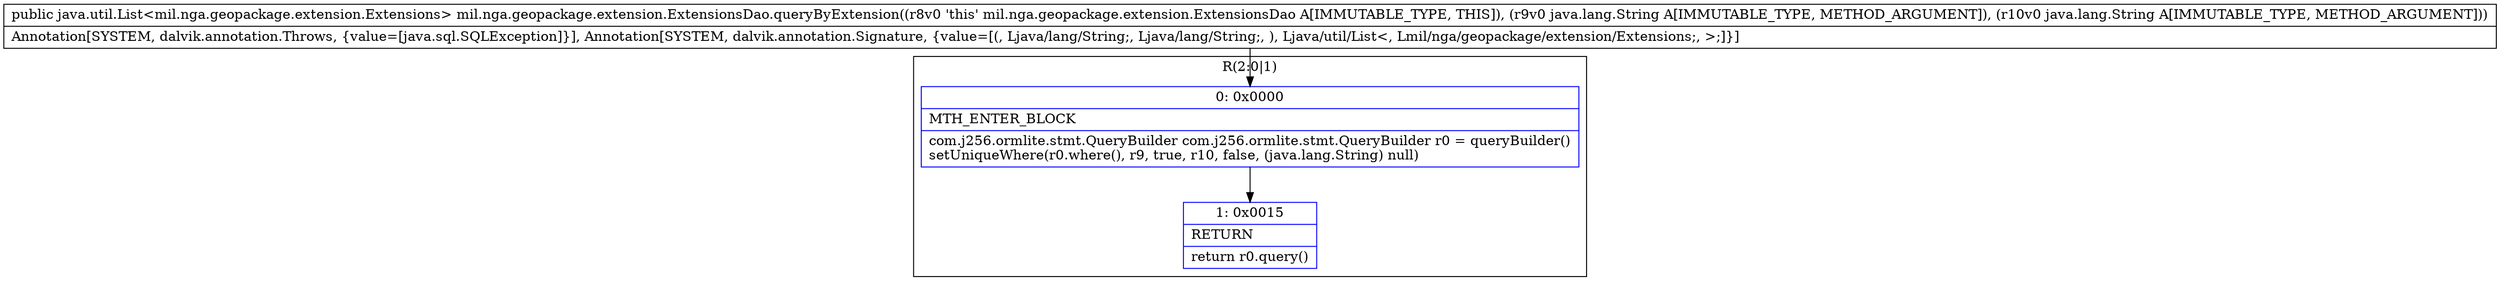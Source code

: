 digraph "CFG formil.nga.geopackage.extension.ExtensionsDao.queryByExtension(Ljava\/lang\/String;Ljava\/lang\/String;)Ljava\/util\/List;" {
subgraph cluster_Region_281172544 {
label = "R(2:0|1)";
node [shape=record,color=blue];
Node_0 [shape=record,label="{0\:\ 0x0000|MTH_ENTER_BLOCK\l|com.j256.ormlite.stmt.QueryBuilder com.j256.ormlite.stmt.QueryBuilder r0 = queryBuilder()\lsetUniqueWhere(r0.where(), r9, true, r10, false, (java.lang.String) null)\l}"];
Node_1 [shape=record,label="{1\:\ 0x0015|RETURN\l|return r0.query()\l}"];
}
MethodNode[shape=record,label="{public java.util.List\<mil.nga.geopackage.extension.Extensions\> mil.nga.geopackage.extension.ExtensionsDao.queryByExtension((r8v0 'this' mil.nga.geopackage.extension.ExtensionsDao A[IMMUTABLE_TYPE, THIS]), (r9v0 java.lang.String A[IMMUTABLE_TYPE, METHOD_ARGUMENT]), (r10v0 java.lang.String A[IMMUTABLE_TYPE, METHOD_ARGUMENT]))  | Annotation[SYSTEM, dalvik.annotation.Throws, \{value=[java.sql.SQLException]\}], Annotation[SYSTEM, dalvik.annotation.Signature, \{value=[(, Ljava\/lang\/String;, Ljava\/lang\/String;, ), Ljava\/util\/List\<, Lmil\/nga\/geopackage\/extension\/Extensions;, \>;]\}]\l}"];
MethodNode -> Node_0;
Node_0 -> Node_1;
}

